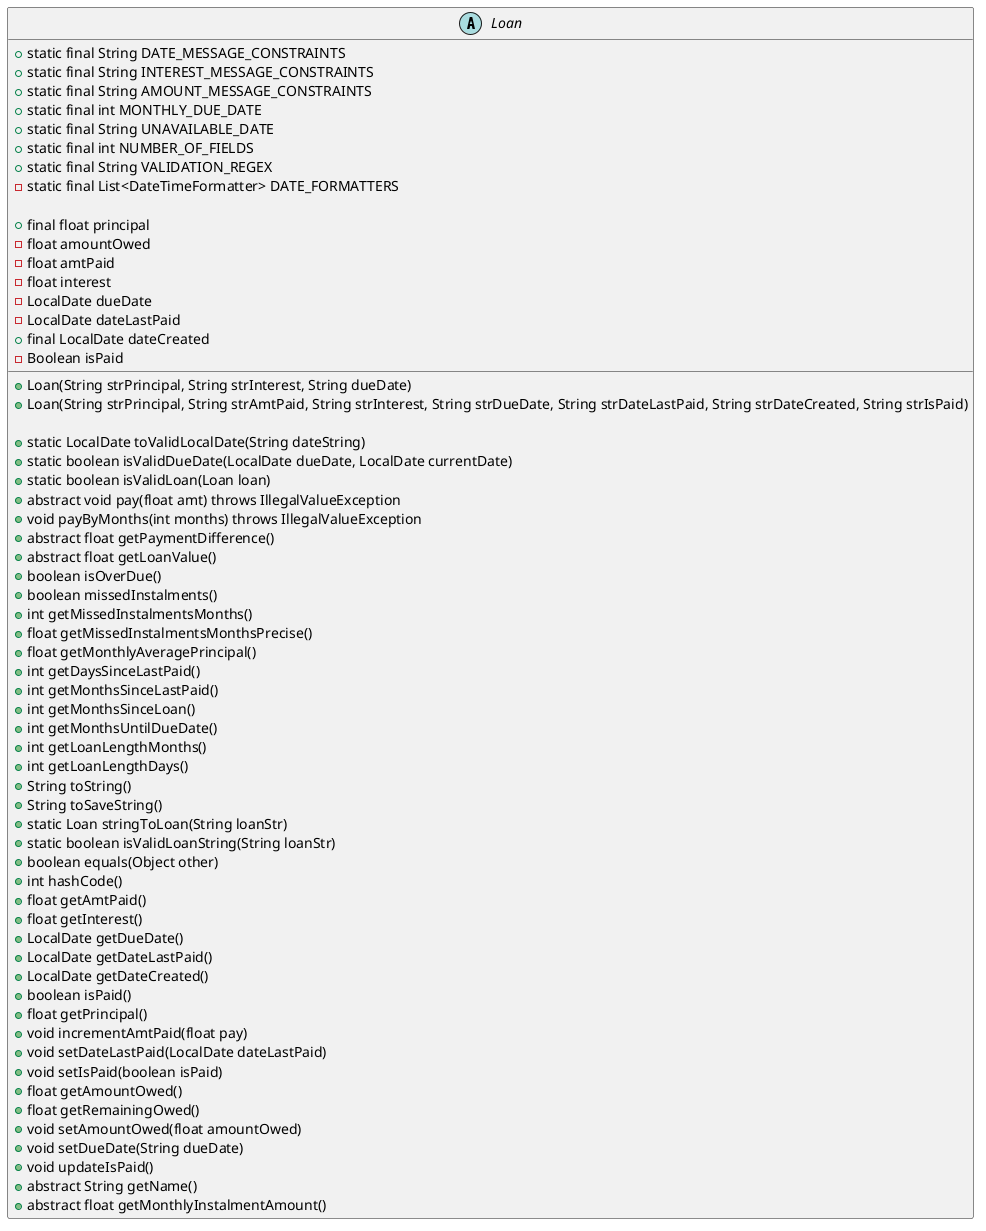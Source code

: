 @startuml

abstract class Loan {
    + static final String DATE_MESSAGE_CONSTRAINTS
    + static final String INTEREST_MESSAGE_CONSTRAINTS
    + static final String AMOUNT_MESSAGE_CONSTRAINTS
    + static final int MONTHLY_DUE_DATE
    + static final String UNAVAILABLE_DATE
    + static final int NUMBER_OF_FIELDS
    + static final String VALIDATION_REGEX
    - static final List<DateTimeFormatter> DATE_FORMATTERS

    + final float principal
    - float amountOwed
    - float amtPaid
    - float interest
    - LocalDate dueDate
    - LocalDate dateLastPaid
    + final LocalDate dateCreated
    - Boolean isPaid

    + Loan(String strPrincipal, String strInterest, String dueDate)
    + Loan(String strPrincipal, String strAmtPaid, String strInterest, String strDueDate, String strDateLastPaid, String strDateCreated, String strIsPaid)

    + static LocalDate toValidLocalDate(String dateString)
    + static boolean isValidDueDate(LocalDate dueDate, LocalDate currentDate)
    + static boolean isValidLoan(Loan loan)
    + abstract void pay(float amt) throws IllegalValueException
    + void payByMonths(int months) throws IllegalValueException
    + abstract float getPaymentDifference()
    + abstract float getLoanValue()
    + boolean isOverDue()
    + boolean missedInstalments()
    + int getMissedInstalmentsMonths()
    + float getMissedInstalmentsMonthsPrecise()
    + float getMonthlyAveragePrincipal()
    + int getDaysSinceLastPaid()
    + int getMonthsSinceLastPaid()
    + int getMonthsSinceLoan()
    + int getMonthsUntilDueDate()
    + int getLoanLengthMonths()
    + int getLoanLengthDays()
    + String toString()
    + String toSaveString()
    + static Loan stringToLoan(String loanStr)
    + static boolean isValidLoanString(String loanStr)
    + boolean equals(Object other)
    + int hashCode()
    + float getAmtPaid()
    + float getInterest()
    + LocalDate getDueDate()
    + LocalDate getDateLastPaid()
    + LocalDate getDateCreated()
    + boolean isPaid()
    + float getPrincipal()
    + void incrementAmtPaid(float pay)
    + void setDateLastPaid(LocalDate dateLastPaid)
    + void setIsPaid(boolean isPaid)
    + float getAmountOwed()
    + float getRemainingOwed()
    + void setAmountOwed(float amountOwed)
    + void setDueDate(String dueDate)
    + void updateIsPaid()
    + abstract String getName()
    + abstract float getMonthlyInstalmentAmount()
}

@enduml